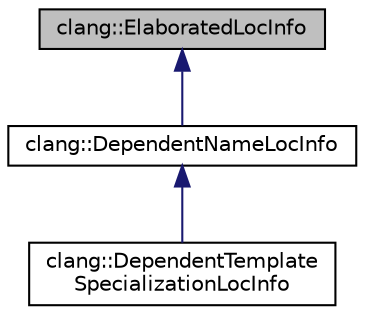 digraph "clang::ElaboratedLocInfo"
{
 // LATEX_PDF_SIZE
  bgcolor="transparent";
  edge [fontname="Helvetica",fontsize="10",labelfontname="Helvetica",labelfontsize="10"];
  node [fontname="Helvetica",fontsize="10",shape=record];
  Node1 [label="clang::ElaboratedLocInfo",height=0.2,width=0.4,color="black", fillcolor="grey75", style="filled", fontcolor="black",tooltip=" "];
  Node1 -> Node2 [dir="back",color="midnightblue",fontsize="10",style="solid",fontname="Helvetica"];
  Node2 [label="clang::DependentNameLocInfo",height=0.2,width=0.4,color="black",URL="$structclang_1_1DependentNameLocInfo.html",tooltip=" "];
  Node2 -> Node3 [dir="back",color="midnightblue",fontsize="10",style="solid",fontname="Helvetica"];
  Node3 [label="clang::DependentTemplate\lSpecializationLocInfo",height=0.2,width=0.4,color="black",URL="$structclang_1_1DependentTemplateSpecializationLocInfo.html",tooltip=" "];
}

